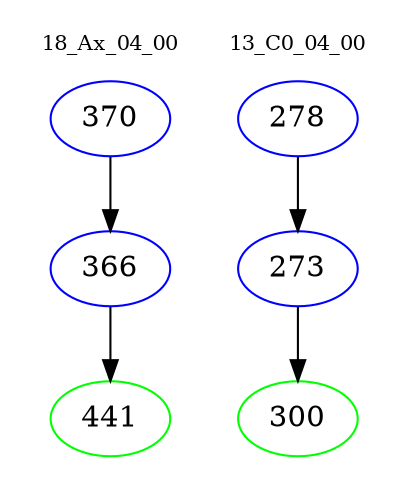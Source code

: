 digraph{
subgraph cluster_0 {
color = white
label = "18_Ax_04_00";
fontsize=10;
T0_370 [label="370", color="blue"]
T0_370 -> T0_366 [color="black"]
T0_366 [label="366", color="blue"]
T0_366 -> T0_441 [color="black"]
T0_441 [label="441", color="green"]
}
subgraph cluster_1 {
color = white
label = "13_C0_04_00";
fontsize=10;
T1_278 [label="278", color="blue"]
T1_278 -> T1_273 [color="black"]
T1_273 [label="273", color="blue"]
T1_273 -> T1_300 [color="black"]
T1_300 [label="300", color="green"]
}
}
